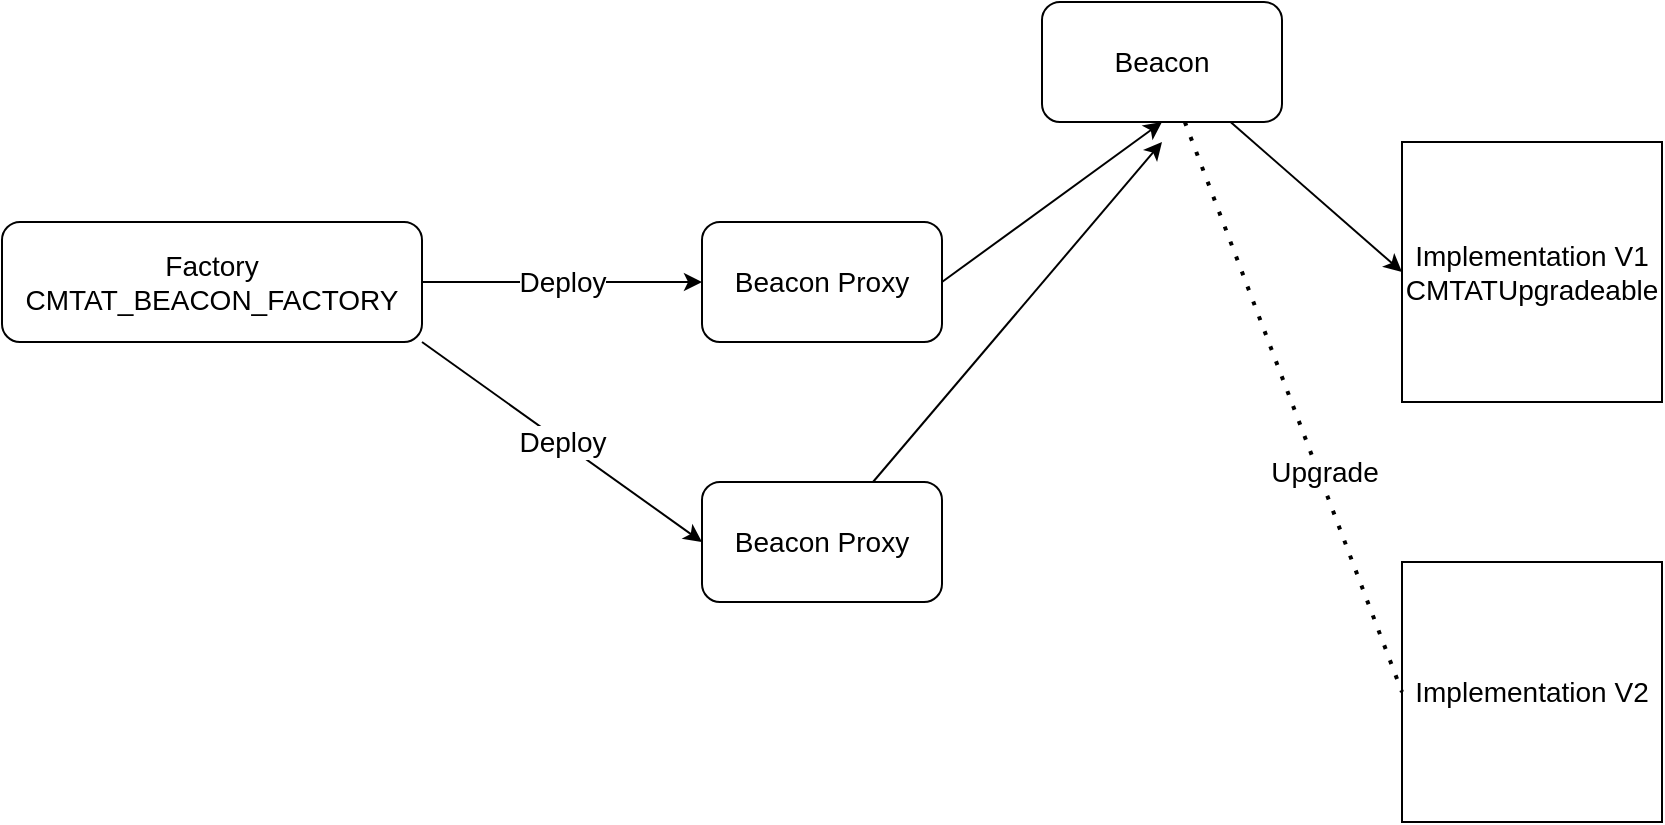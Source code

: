<mxfile version="20.6.2" type="device" pages="2"><diagram id="Ai9FFLWbK6-V3Bo36h2L" name="Beacon Factory"><mxGraphModel dx="1352" dy="961" grid="1" gridSize="10" guides="1" tooltips="1" connect="1" arrows="1" fold="1" page="1" pageScale="1" pageWidth="2336" pageHeight="1654" math="0" shadow="0"><root><mxCell id="0"/><mxCell id="1" parent="0"/><mxCell id="QbRzIZSmD-lOFdFdua6V-1" value="Factory&lt;br style=&quot;font-size: 14px;&quot;&gt;CMTAT_BEACON_FACTORY" style="rounded=1;whiteSpace=wrap;html=1;fontSize=14;" parent="1" vertex="1"><mxGeometry x="30" y="220" width="210" height="60" as="geometry"/></mxCell><mxCell id="QbRzIZSmD-lOFdFdua6V-2" value="Beacon Proxy" style="rounded=1;whiteSpace=wrap;html=1;fontSize=14;" parent="1" vertex="1"><mxGeometry x="380" y="220" width="120" height="60" as="geometry"/></mxCell><mxCell id="QbRzIZSmD-lOFdFdua6V-3" value="Beacon Proxy" style="rounded=1;whiteSpace=wrap;html=1;fontSize=14;" parent="1" vertex="1"><mxGeometry x="380" y="350" width="120" height="60" as="geometry"/></mxCell><mxCell id="QbRzIZSmD-lOFdFdua6V-4" value="Beacon" style="rounded=1;whiteSpace=wrap;html=1;fontSize=14;" parent="1" vertex="1"><mxGeometry x="550" y="110" width="120" height="60" as="geometry"/></mxCell><mxCell id="QbRzIZSmD-lOFdFdua6V-5" value="Implementation V1&lt;br style=&quot;font-size: 14px;&quot;&gt;CMTATUpgradeable" style="whiteSpace=wrap;html=1;aspect=fixed;fontSize=14;" parent="1" vertex="1"><mxGeometry x="730" y="180" width="130" height="130" as="geometry"/></mxCell><mxCell id="QbRzIZSmD-lOFdFdua6V-6" value="Deploy" style="endArrow=classic;html=1;rounded=0;exitX=1;exitY=0.5;exitDx=0;exitDy=0;fontSize=14;" parent="1" source="QbRzIZSmD-lOFdFdua6V-1" target="QbRzIZSmD-lOFdFdua6V-2" edge="1"><mxGeometry width="50" height="50" relative="1" as="geometry"><mxPoint x="310" y="280" as="sourcePoint"/><mxPoint x="360" y="230" as="targetPoint"/></mxGeometry></mxCell><mxCell id="QbRzIZSmD-lOFdFdua6V-7" value="Deploy" style="endArrow=classic;html=1;rounded=0;exitX=1;exitY=1;exitDx=0;exitDy=0;entryX=0;entryY=0.5;entryDx=0;entryDy=0;fontSize=14;" parent="1" source="QbRzIZSmD-lOFdFdua6V-1" target="QbRzIZSmD-lOFdFdua6V-3" edge="1"><mxGeometry width="50" height="50" relative="1" as="geometry"><mxPoint x="300" y="320" as="sourcePoint"/><mxPoint x="350" y="270" as="targetPoint"/></mxGeometry></mxCell><mxCell id="QbRzIZSmD-lOFdFdua6V-8" value="" style="endArrow=classic;html=1;rounded=0;exitX=1;exitY=0.5;exitDx=0;exitDy=0;entryX=0.5;entryY=1;entryDx=0;entryDy=0;fontSize=14;" parent="1" source="QbRzIZSmD-lOFdFdua6V-2" target="QbRzIZSmD-lOFdFdua6V-4" edge="1"><mxGeometry width="50" height="50" relative="1" as="geometry"><mxPoint x="310" y="310" as="sourcePoint"/><mxPoint x="580" y="210" as="targetPoint"/></mxGeometry></mxCell><mxCell id="QbRzIZSmD-lOFdFdua6V-9" value="" style="endArrow=classic;html=1;rounded=0;entryX=0;entryY=0.5;entryDx=0;entryDy=0;fontSize=14;" parent="1" source="QbRzIZSmD-lOFdFdua6V-4" target="QbRzIZSmD-lOFdFdua6V-5" edge="1"><mxGeometry width="50" height="50" relative="1" as="geometry"><mxPoint x="590" y="340" as="sourcePoint"/><mxPoint x="640" y="290" as="targetPoint"/></mxGeometry></mxCell><mxCell id="QbRzIZSmD-lOFdFdua6V-10" value="" style="endArrow=classic;html=1;rounded=0;fontSize=14;" parent="1" source="QbRzIZSmD-lOFdFdua6V-3" edge="1"><mxGeometry width="50" height="50" relative="1" as="geometry"><mxPoint x="560" y="400" as="sourcePoint"/><mxPoint x="610" y="180" as="targetPoint"/></mxGeometry></mxCell><mxCell id="QbRzIZSmD-lOFdFdua6V-11" value="Implementation V2" style="whiteSpace=wrap;html=1;aspect=fixed;fontSize=14;" parent="1" vertex="1"><mxGeometry x="730" y="390" width="130" height="130" as="geometry"/></mxCell><mxCell id="QbRzIZSmD-lOFdFdua6V-12" value="" style="endArrow=none;dashed=1;html=1;dashPattern=1 3;strokeWidth=2;rounded=0;entryX=0;entryY=0.5;entryDx=0;entryDy=0;fontSize=14;" parent="1" source="QbRzIZSmD-lOFdFdua6V-4" target="QbRzIZSmD-lOFdFdua6V-11" edge="1"><mxGeometry width="50" height="50" relative="1" as="geometry"><mxPoint x="590" y="350" as="sourcePoint"/><mxPoint x="640" y="300" as="targetPoint"/></mxGeometry></mxCell><mxCell id="QbRzIZSmD-lOFdFdua6V-13" value="Upgrade" style="edgeLabel;html=1;align=center;verticalAlign=middle;resizable=0;points=[];fontSize=14;" parent="QbRzIZSmD-lOFdFdua6V-12" vertex="1" connectable="0"><mxGeometry x="0.232" y="3" relative="1" as="geometry"><mxPoint as="offset"/></mxGeometry></mxCell></root></mxGraphModel></diagram><diagram id="xVFRW5Zw7HS98JLbVhpt" name="Transparent Factory"><mxGraphModel dx="1352" dy="961" grid="1" gridSize="10" guides="1" tooltips="1" connect="1" arrows="1" fold="1" page="1" pageScale="1" pageWidth="2336" pageHeight="1654" math="0" shadow="0"><root><mxCell id="0"/><mxCell id="1" parent="0"/><mxCell id="9XoaBaAh9uXOr54JmirV-1" value="Factory&lt;br style=&quot;font-size: 14px;&quot;&gt;CMTAT_TRANSPARENT_FACTORY" style="rounded=1;whiteSpace=wrap;html=1;fontSize=14;" parent="1" vertex="1"><mxGeometry y="220" width="240" height="60" as="geometry"/></mxCell><mxCell id="9XoaBaAh9uXOr54JmirV-2" value="Transparent Proxy" style="rounded=1;whiteSpace=wrap;html=1;fontSize=14;" parent="1" vertex="1"><mxGeometry x="380" y="220" width="120" height="60" as="geometry"/></mxCell><mxCell id="9XoaBaAh9uXOr54JmirV-3" value="Transparent Proxy" style="rounded=1;whiteSpace=wrap;html=1;fontSize=14;" parent="1" vertex="1"><mxGeometry x="380" y="470" width="120" height="60" as="geometry"/></mxCell><mxCell id="9XoaBaAh9uXOr54JmirV-5" value="Implementation V1&lt;br style=&quot;font-size: 14px;&quot;&gt;CMTATUpgradeable" style="whiteSpace=wrap;html=1;aspect=fixed;fontSize=14;" parent="1" vertex="1"><mxGeometry x="760" y="185" width="130" height="130" as="geometry"/></mxCell><mxCell id="9XoaBaAh9uXOr54JmirV-6" value="Deploy" style="endArrow=classic;html=1;rounded=0;exitX=1;exitY=0.5;exitDx=0;exitDy=0;fontSize=14;" parent="1" source="9XoaBaAh9uXOr54JmirV-1" target="9XoaBaAh9uXOr54JmirV-2" edge="1"><mxGeometry width="50" height="50" relative="1" as="geometry"><mxPoint x="310" y="280" as="sourcePoint"/><mxPoint x="360" y="230" as="targetPoint"/></mxGeometry></mxCell><mxCell id="9XoaBaAh9uXOr54JmirV-7" value="Deploy" style="endArrow=classic;html=1;rounded=0;exitX=1;exitY=1;exitDx=0;exitDy=0;entryX=0;entryY=0.5;entryDx=0;entryDy=0;fontSize=14;" parent="1" source="9XoaBaAh9uXOr54JmirV-1" target="9XoaBaAh9uXOr54JmirV-3" edge="1"><mxGeometry width="50" height="50" relative="1" as="geometry"><mxPoint x="300" y="320" as="sourcePoint"/><mxPoint x="350" y="270" as="targetPoint"/></mxGeometry></mxCell><mxCell id="9XoaBaAh9uXOr54JmirV-9" value="" style="endArrow=classic;html=1;rounded=0;entryX=0;entryY=0.5;entryDx=0;entryDy=0;fontSize=14;" parent="1" source="9XoaBaAh9uXOr54JmirV-2" target="9XoaBaAh9uXOr54JmirV-5" edge="1"><mxGeometry width="50" height="50" relative="1" as="geometry"><mxPoint x="676.8" y="150" as="sourcePoint"/><mxPoint x="640" y="290" as="targetPoint"/></mxGeometry></mxCell><mxCell id="9XoaBaAh9uXOr54JmirV-11" value="Implementation V2" style="whiteSpace=wrap;html=1;aspect=fixed;fontSize=14;" parent="1" vertex="1"><mxGeometry x="760" y="435" width="130" height="130" as="geometry"/></mxCell><mxCell id="9XoaBaAh9uXOr54JmirV-14" value="" style="endArrow=classic;html=1;rounded=0;exitX=1;exitY=0.5;exitDx=0;exitDy=0;entryX=0;entryY=0.5;entryDx=0;entryDy=0;fontSize=14;" parent="1" source="9XoaBaAh9uXOr54JmirV-3" target="9XoaBaAh9uXOr54JmirV-5" edge="1"><mxGeometry width="50" height="50" relative="1" as="geometry"><mxPoint x="510" y="261.034" as="sourcePoint"/><mxPoint x="730" y="270" as="targetPoint"/></mxGeometry></mxCell><mxCell id="9XoaBaAh9uXOr54JmirV-15" value="Upgrade" style="endArrow=none;dashed=1;html=1;dashPattern=1 3;strokeWidth=2;rounded=0;exitX=1;exitY=0.5;exitDx=0;exitDy=0;entryX=0;entryY=0.5;entryDx=0;entryDy=0;fontSize=14;" parent="1" source="9XoaBaAh9uXOr54JmirV-3" target="9XoaBaAh9uXOr54JmirV-11" edge="1"><mxGeometry width="50" height="50" relative="1" as="geometry"><mxPoint x="570" y="570" as="sourcePoint"/><mxPoint x="620" y="520" as="targetPoint"/></mxGeometry></mxCell><mxCell id="9XoaBaAh9uXOr54JmirV-16" value="Proxy Admin" style="rounded=1;whiteSpace=wrap;html=1;fontSize=14;" parent="1" vertex="1"><mxGeometry x="430" y="110" width="120" height="60" as="geometry"/></mxCell><mxCell id="9XoaBaAh9uXOr54JmirV-17" value="create" style="endArrow=classic;html=1;rounded=0;entryX=0.5;entryY=1;entryDx=0;entryDy=0;fontSize=14;" parent="1" source="9XoaBaAh9uXOr54JmirV-2" target="9XoaBaAh9uXOr54JmirV-16" edge="1"><mxGeometry width="50" height="50" relative="1" as="geometry"><mxPoint x="380" y="200" as="sourcePoint"/><mxPoint x="430" y="150" as="targetPoint"/></mxGeometry></mxCell><mxCell id="9XoaBaAh9uXOr54JmirV-18" value="Proxy Admin" style="rounded=1;whiteSpace=wrap;html=1;fontSize=14;" parent="1" vertex="1"><mxGeometry x="410" y="370" width="120" height="60" as="geometry"/></mxCell><mxCell id="9XoaBaAh9uXOr54JmirV-19" value="create" style="endArrow=classic;html=1;rounded=0;entryX=0.5;entryY=1;entryDx=0;entryDy=0;fontSize=14;" parent="1" source="9XoaBaAh9uXOr54JmirV-3" target="9XoaBaAh9uXOr54JmirV-18" edge="1"><mxGeometry width="50" height="50" relative="1" as="geometry"><mxPoint x="420" y="450" as="sourcePoint"/><mxPoint x="470" y="400" as="targetPoint"/></mxGeometry></mxCell></root></mxGraphModel></diagram></mxfile>